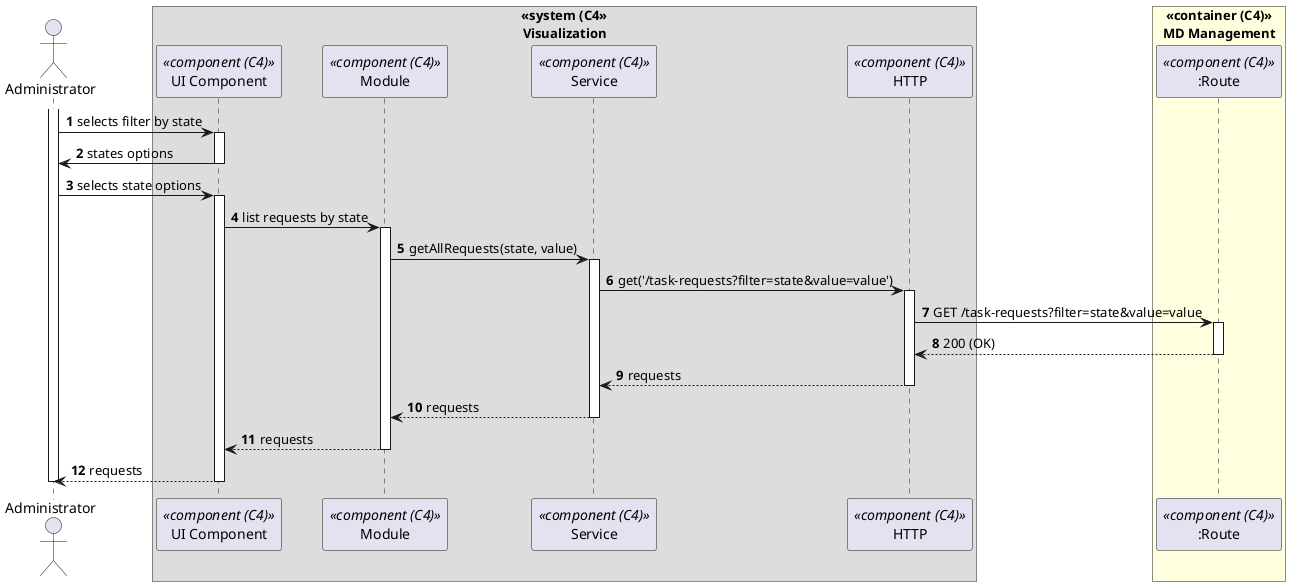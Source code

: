 @startuml process-view1
autonumber
skinparam DefaultTextAlignment<<center>> center

actor ADM as "Administrator"
box "<<system (C4>>\nVisualization"<<center>>
  participant CMP as "UI Component" <<component (C4)>>
  participant MOD as "Module" <<component (C4)>>
  participant SRV as "Service" <<component (C4)>>
  participant HTTP as "HTTP" <<component (C4)>>
end box

box "<<container (C4)>>\nMD Management" <<center>>#LightYellow
  participant ROUTE as ":Route" <<component (C4)>>
end box

activate ADM

ADM -> CMP : selects filter by state
activate CMP

CMP -> ADM : states options 
deactivate CMP

ADM -> CMP : selects state options
activate CMP
CMP -> MOD : list requests by state
activate MOD
MOD -> SRV : getAllRequests(state, value)
activate SRV
SRV -> HTTP : get('/task-requests?filter=state&value=value')
activate HTTP

HTTP -> ROUTE : GET /task-requests?filter=state&value=value
activate ROUTE

ROUTE --> HTTP : 200 (OK)
deactivate ROUTE
HTTP --> SRV : requests
deactivate HTTP
SRV --> MOD : requests
deactivate SRV
MOD --> CMP : requests
deactivate MOD
CMP --> ADM : requests
deactivate CMP

deactivate ADM

@enduml
